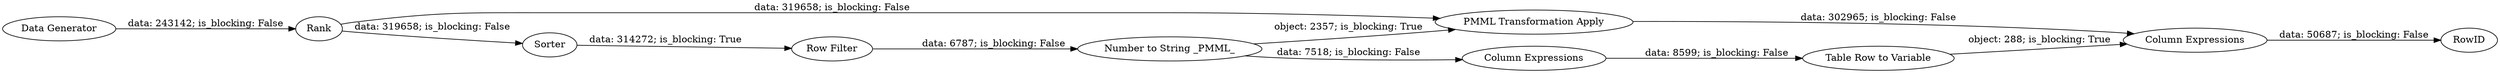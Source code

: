 digraph {
	"-7276915403520794489_10" [label=Rank]
	"-7276915403520794489_14" [label="Number to String _PMML_"]
	"-7276915403520794489_16" [label="Column Expressions"]
	"-7276915403520794489_18" [label="Column Expressions"]
	"-7276915403520794489_19" [label="Table Row to Variable"]
	"-7276915403520794489_20" [label=RowID]
	"-7276915403520794489_13" [label="Row Filter"]
	"-7276915403520794489_11" [label="Data Generator"]
	"-7276915403520794489_17" [label="PMML Transformation Apply"]
	"-7276915403520794489_12" [label=Sorter]
	"-7276915403520794489_10" -> "-7276915403520794489_12" [label="data: 319658; is_blocking: False"]
	"-7276915403520794489_18" -> "-7276915403520794489_19" [label="data: 8599; is_blocking: False"]
	"-7276915403520794489_12" -> "-7276915403520794489_13" [label="data: 314272; is_blocking: True"]
	"-7276915403520794489_19" -> "-7276915403520794489_16" [label="object: 288; is_blocking: True"]
	"-7276915403520794489_10" -> "-7276915403520794489_17" [label="data: 319658; is_blocking: False"]
	"-7276915403520794489_13" -> "-7276915403520794489_14" [label="data: 6787; is_blocking: False"]
	"-7276915403520794489_14" -> "-7276915403520794489_17" [label="object: 2357; is_blocking: True"]
	"-7276915403520794489_16" -> "-7276915403520794489_20" [label="data: 50687; is_blocking: False"]
	"-7276915403520794489_14" -> "-7276915403520794489_18" [label="data: 7518; is_blocking: False"]
	"-7276915403520794489_11" -> "-7276915403520794489_10" [label="data: 243142; is_blocking: False"]
	"-7276915403520794489_17" -> "-7276915403520794489_16" [label="data: 302965; is_blocking: False"]
	rankdir=LR
}
